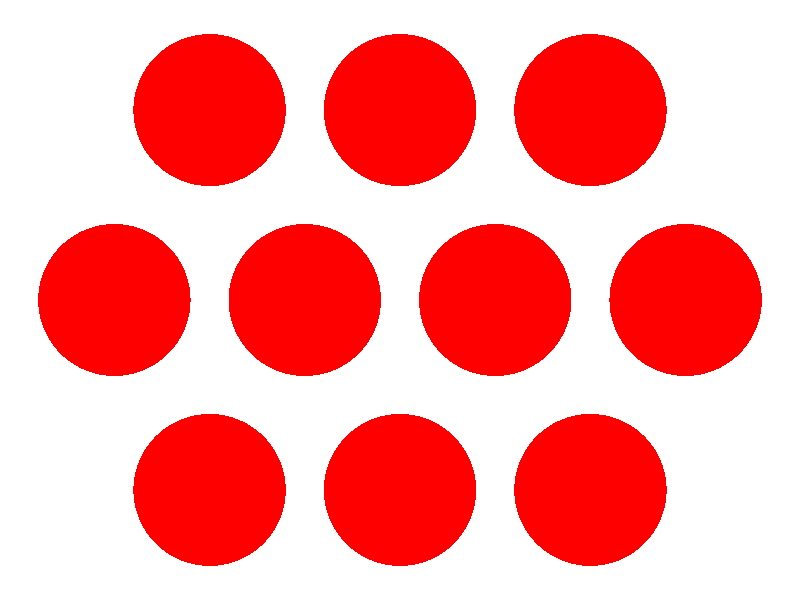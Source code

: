 #version 3.7;
global_settings { assumed_gamma 1.0 }

/*  Render with
povray default_finishes.pov +ua +A +WT1 && eog default_finishes.png

Includes the filter and transmit overrides present for the
irid, translucent, glass, and SiO2 finishes
Also added an example coating with IOR=1.8, f=0.9, and t=0.1

Organization in output image:
Top row (l->r): dull, billiard, irid
Middle row (l->r): translucent, example coating, glass, SiO2
Bottom row (l->r): dull_metal, bright_metal, silicon
*/

camera
    {
    orthographic
    angle 70
    location <15, 0, 0>
    look_at <0, 0, 0>
    sky <0, 0, 1>
    }

light_source
    {
    <10, 15, 18>
    color rgb <1, 1, 1>
    }

background { rgb <1, 1, 1> }

#declare Spacing = 5;
#declare Radius = 2;

// dull
sphere
    {
    <0, 0, 0> Radius
    pigment {color rgbft <1, 0, 0, 0, 0> }
    translate <0, Spacing, Spacing>
    }

// billiard
sphere
    {
    <0, 0, 0> Radius
    pigment {color rgbft <1, 0, 0, 0, 0> }
    finish
        {
        ambient 0.3
        diffuse 0.8
        specular 0.2
        roughness 0.005
        metallic 0.5
        }
    translate <0, 0, Spacing>
    }

// irid
sphere
    {
    <0, 0, 0> Radius
    pigment {color rgbft <1, 0, 0, 0.7, 0> }
    finish
        {
        phong 0.5
        reflection { 0.2 metallic }
        diffuse 0.3
        irid { 0.75 thickness 0.5 turbulence 0.5 }
        }
    interior { ior 1.5 }
    translate <0, -Spacing, Spacing>
    }

// translucent
sphere
    {
    <0, 0, 0>, Radius
    pigment {color rgbft <1, 0, 0, 0.667, 0.02> }
    finish
        {
        emission 0.25
        diffuse 0.75
        specular 0.4
        brilliance 4
        reflection { 0.5 fresnel on }
        }
    interior { ior 1.0 }
    translate <0, 1.5*Spacing, 0>
    }

// coating with IOR 1.8, custom transparency
sphere
    {
    <0, 0, 0>, Radius
    pigment {color rgbft <1, 0, 0, 0.9, 0.1> }
    finish
        {
        emission 0.25
        diffuse 0.75
        specular 0.4
        brilliance 4
        reflection { 0.5 fresnel on }
        }
    interior { ior 1.8 }
    translate <0, 0.5*Spacing, 0>
    }

// glass
sphere
    {
    <0, 0, 0>, Radius
    pigment {color rgbft <1, 0, 0, 0.95, 0> }
    finish
        {
        specular 0.6
        phong 0.8
        brilliance 5
        reflection { 0.2, 1.0 fresnel on }
        }
    interior { ior 1.5 }
    translate <0, -0.5*Spacing, 0>
    }

// SiO2
sphere
    {
    <0, 0, 0> Radius
    pigment {color rgbft <1, 0, 0, 0.98, 0> }
    finish 
        {
        specular 0.6
        brilliance 5
        roughness 0.001
        reflection { 0.0, 1.0 fresnel on }
        }
    interior { ior 1.45 }
    translate <0, -1.5*Spacing, 0>
    }

// dull_metal
sphere
    {
    <0, 0, 0> Radius
    pigment {color rgbft <1, 0, 0, 0, 0> }
    finish
        {
        emission 0.1
        diffuse 0.1
        specular 1.0
        roughness 0.001
        reflection 0.5 metallic
        metallic
        }
    translate <0, Spacing, -Spacing>
    }

// bright_metal
sphere
    {
    <0, 0, 0> Radius
    pigment {color rgbft <1, 0, 0, 0, 0> }
    finish
        {
        emission 0.2
        diffuse 0.3
        specular 0.8
        roughness 0.01
        reflection 0.5 metallic
        metallic
        }
    translate <0, 0, -Spacing>    }

// silicon
sphere
    {
    <0, 0, 0> Radius
    pigment {color rgbft <1, 0, 0, 0, 0> }
    finish 
        {
        diffuse 0.2
        brilliance 5
        phong 1
        phong_size 250
        roughness 0.01
        reflection <0.10, 0.10, 0.5> metallic
        metallic
        }
    // IOR taken from blender
    interior { ior 4.24 }
    translate <0, -Spacing, -Spacing>
    }

